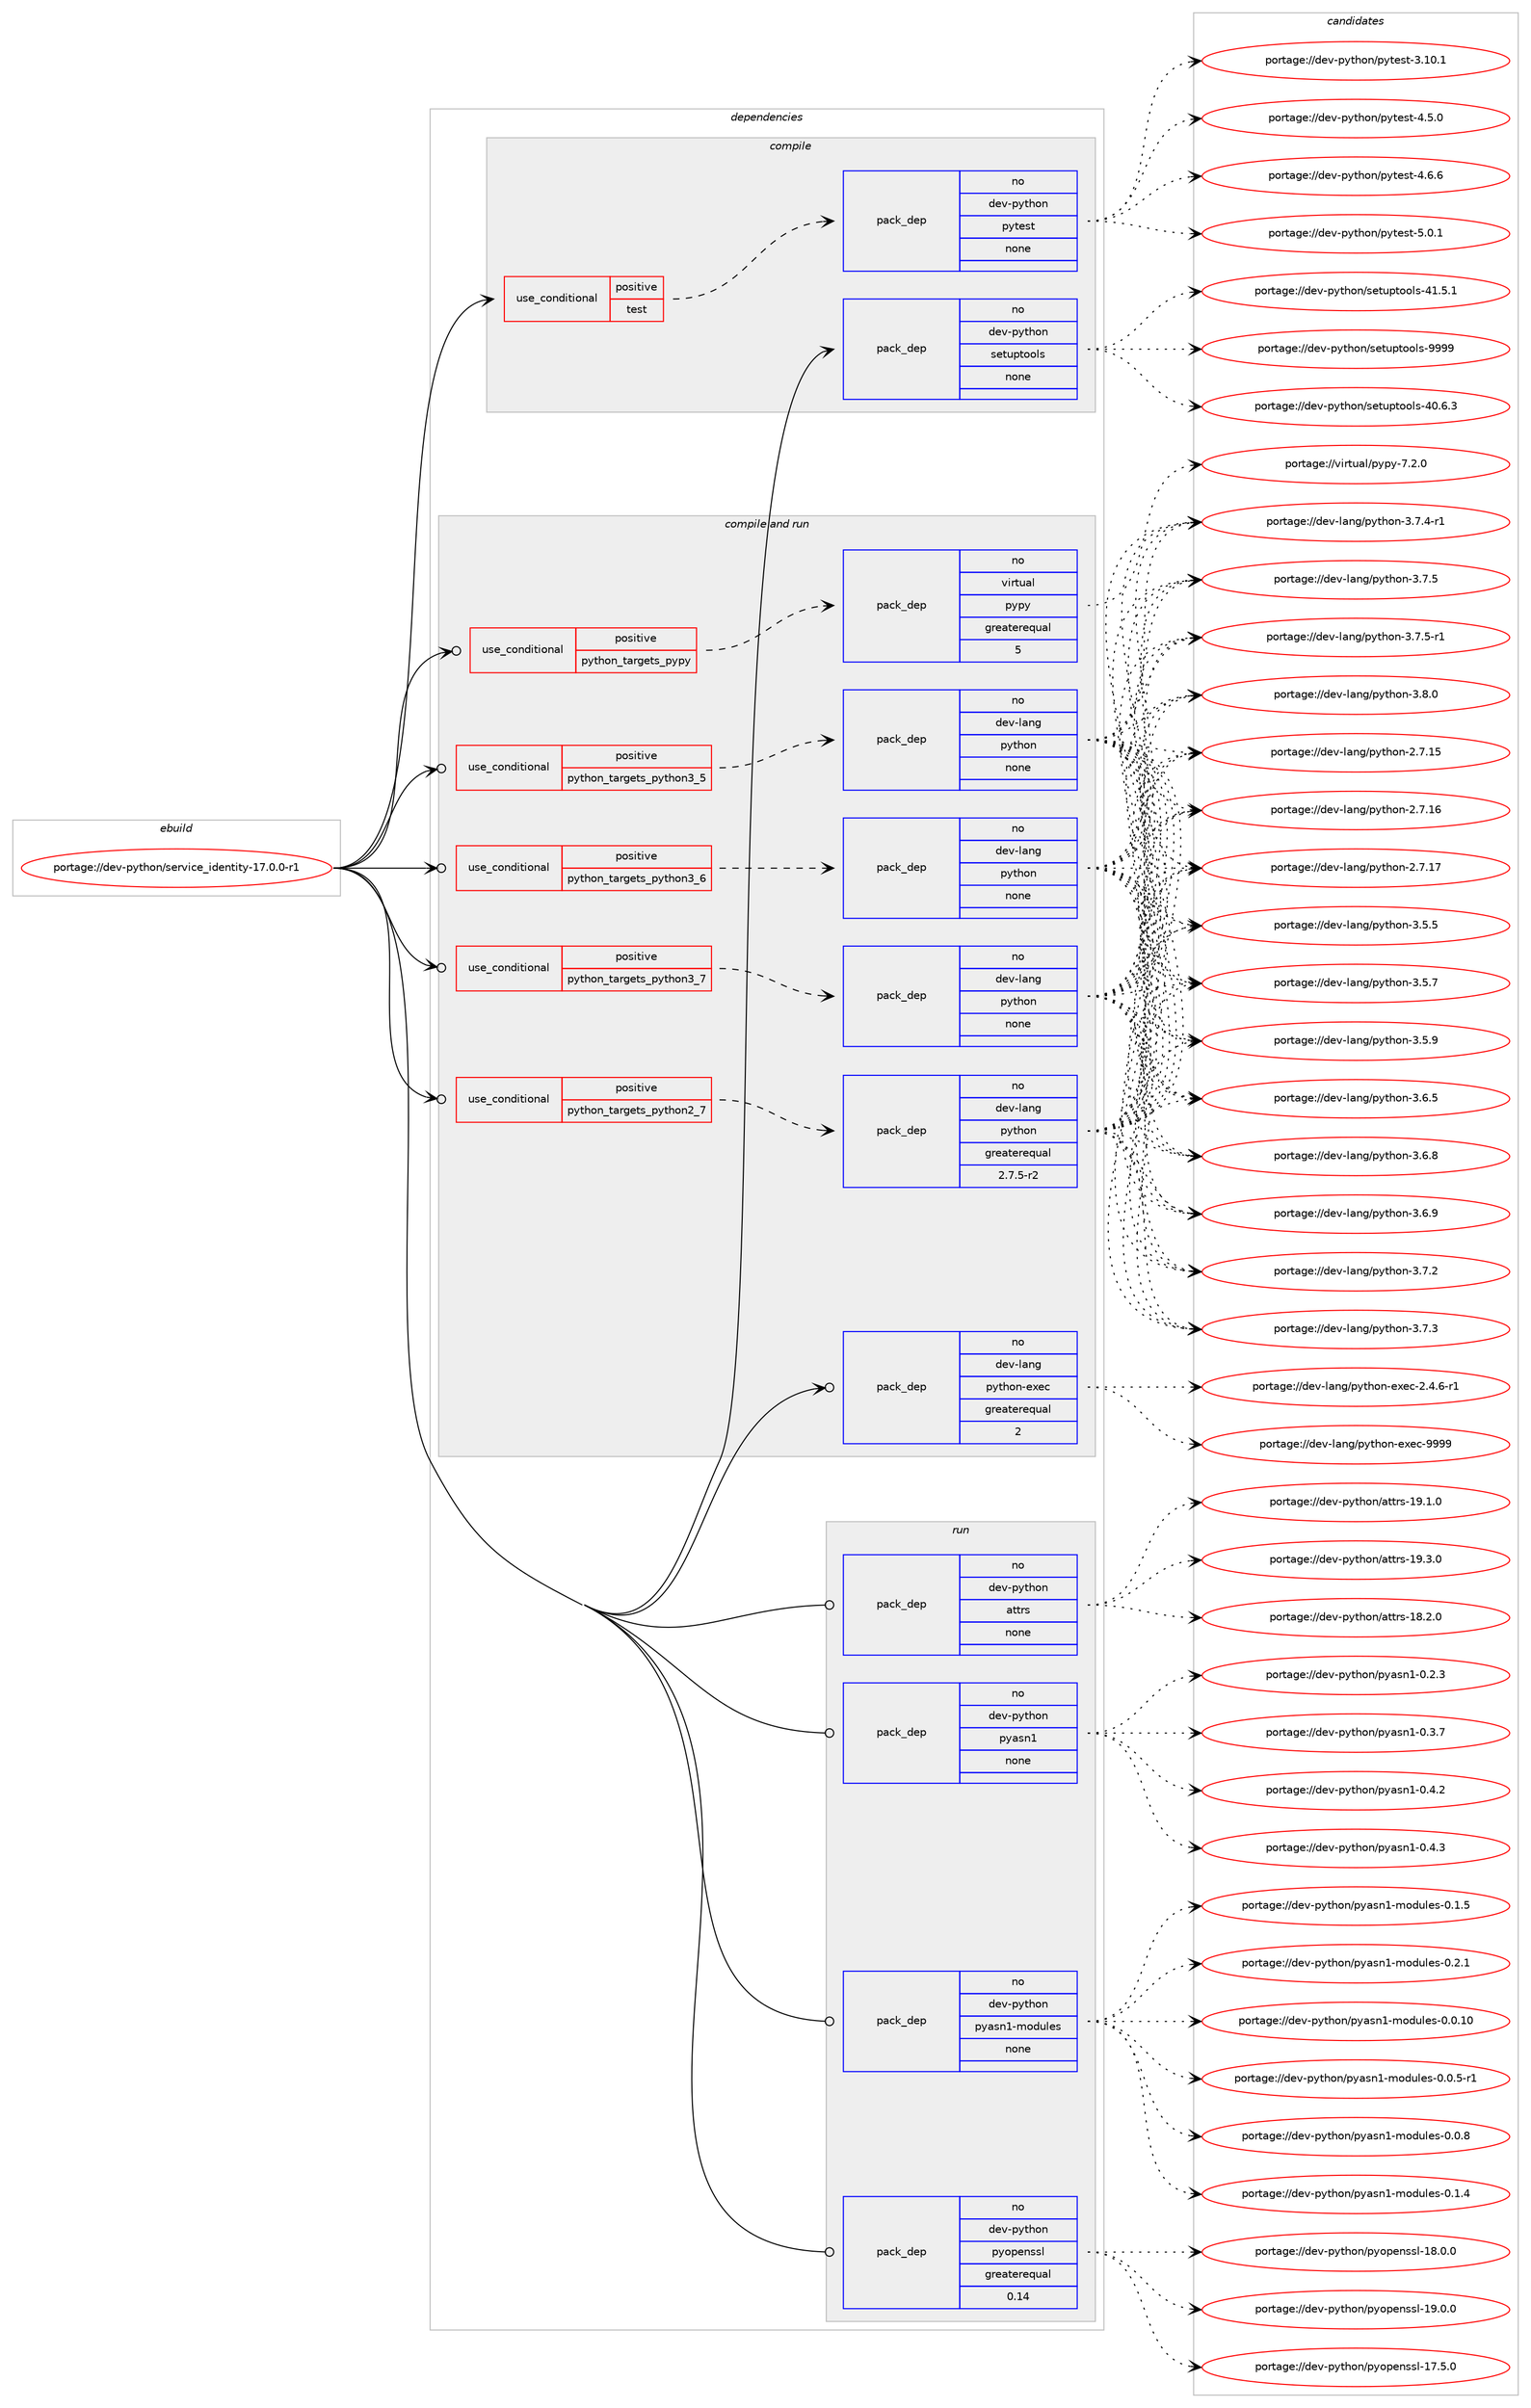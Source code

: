 digraph prolog {

# *************
# Graph options
# *************

newrank=true;
concentrate=true;
compound=true;
graph [rankdir=LR,fontname=Helvetica,fontsize=10,ranksep=1.5];#, ranksep=2.5, nodesep=0.2];
edge  [arrowhead=vee];
node  [fontname=Helvetica,fontsize=10];

# **********
# The ebuild
# **********

subgraph cluster_leftcol {
color=gray;
rank=same;
label=<<i>ebuild</i>>;
id [label="portage://dev-python/service_identity-17.0.0-r1", color=red, width=4, href="../dev-python/service_identity-17.0.0-r1.svg"];
}

# ****************
# The dependencies
# ****************

subgraph cluster_midcol {
color=gray;
label=<<i>dependencies</i>>;
subgraph cluster_compile {
fillcolor="#eeeeee";
style=filled;
label=<<i>compile</i>>;
subgraph cond38520 {
dependency171895 [label=<<TABLE BORDER="0" CELLBORDER="1" CELLSPACING="0" CELLPADDING="4"><TR><TD ROWSPAN="3" CELLPADDING="10">use_conditional</TD></TR><TR><TD>positive</TD></TR><TR><TD>test</TD></TR></TABLE>>, shape=none, color=red];
subgraph pack129972 {
dependency171896 [label=<<TABLE BORDER="0" CELLBORDER="1" CELLSPACING="0" CELLPADDING="4" WIDTH="220"><TR><TD ROWSPAN="6" CELLPADDING="30">pack_dep</TD></TR><TR><TD WIDTH="110">no</TD></TR><TR><TD>dev-python</TD></TR><TR><TD>pytest</TD></TR><TR><TD>none</TD></TR><TR><TD></TD></TR></TABLE>>, shape=none, color=blue];
}
dependency171895:e -> dependency171896:w [weight=20,style="dashed",arrowhead="vee"];
}
id:e -> dependency171895:w [weight=20,style="solid",arrowhead="vee"];
subgraph pack129973 {
dependency171897 [label=<<TABLE BORDER="0" CELLBORDER="1" CELLSPACING="0" CELLPADDING="4" WIDTH="220"><TR><TD ROWSPAN="6" CELLPADDING="30">pack_dep</TD></TR><TR><TD WIDTH="110">no</TD></TR><TR><TD>dev-python</TD></TR><TR><TD>setuptools</TD></TR><TR><TD>none</TD></TR><TR><TD></TD></TR></TABLE>>, shape=none, color=blue];
}
id:e -> dependency171897:w [weight=20,style="solid",arrowhead="vee"];
}
subgraph cluster_compileandrun {
fillcolor="#eeeeee";
style=filled;
label=<<i>compile and run</i>>;
subgraph cond38521 {
dependency171898 [label=<<TABLE BORDER="0" CELLBORDER="1" CELLSPACING="0" CELLPADDING="4"><TR><TD ROWSPAN="3" CELLPADDING="10">use_conditional</TD></TR><TR><TD>positive</TD></TR><TR><TD>python_targets_pypy</TD></TR></TABLE>>, shape=none, color=red];
subgraph pack129974 {
dependency171899 [label=<<TABLE BORDER="0" CELLBORDER="1" CELLSPACING="0" CELLPADDING="4" WIDTH="220"><TR><TD ROWSPAN="6" CELLPADDING="30">pack_dep</TD></TR><TR><TD WIDTH="110">no</TD></TR><TR><TD>virtual</TD></TR><TR><TD>pypy</TD></TR><TR><TD>greaterequal</TD></TR><TR><TD>5</TD></TR></TABLE>>, shape=none, color=blue];
}
dependency171898:e -> dependency171899:w [weight=20,style="dashed",arrowhead="vee"];
}
id:e -> dependency171898:w [weight=20,style="solid",arrowhead="odotvee"];
subgraph cond38522 {
dependency171900 [label=<<TABLE BORDER="0" CELLBORDER="1" CELLSPACING="0" CELLPADDING="4"><TR><TD ROWSPAN="3" CELLPADDING="10">use_conditional</TD></TR><TR><TD>positive</TD></TR><TR><TD>python_targets_python2_7</TD></TR></TABLE>>, shape=none, color=red];
subgraph pack129975 {
dependency171901 [label=<<TABLE BORDER="0" CELLBORDER="1" CELLSPACING="0" CELLPADDING="4" WIDTH="220"><TR><TD ROWSPAN="6" CELLPADDING="30">pack_dep</TD></TR><TR><TD WIDTH="110">no</TD></TR><TR><TD>dev-lang</TD></TR><TR><TD>python</TD></TR><TR><TD>greaterequal</TD></TR><TR><TD>2.7.5-r2</TD></TR></TABLE>>, shape=none, color=blue];
}
dependency171900:e -> dependency171901:w [weight=20,style="dashed",arrowhead="vee"];
}
id:e -> dependency171900:w [weight=20,style="solid",arrowhead="odotvee"];
subgraph cond38523 {
dependency171902 [label=<<TABLE BORDER="0" CELLBORDER="1" CELLSPACING="0" CELLPADDING="4"><TR><TD ROWSPAN="3" CELLPADDING="10">use_conditional</TD></TR><TR><TD>positive</TD></TR><TR><TD>python_targets_python3_5</TD></TR></TABLE>>, shape=none, color=red];
subgraph pack129976 {
dependency171903 [label=<<TABLE BORDER="0" CELLBORDER="1" CELLSPACING="0" CELLPADDING="4" WIDTH="220"><TR><TD ROWSPAN="6" CELLPADDING="30">pack_dep</TD></TR><TR><TD WIDTH="110">no</TD></TR><TR><TD>dev-lang</TD></TR><TR><TD>python</TD></TR><TR><TD>none</TD></TR><TR><TD></TD></TR></TABLE>>, shape=none, color=blue];
}
dependency171902:e -> dependency171903:w [weight=20,style="dashed",arrowhead="vee"];
}
id:e -> dependency171902:w [weight=20,style="solid",arrowhead="odotvee"];
subgraph cond38524 {
dependency171904 [label=<<TABLE BORDER="0" CELLBORDER="1" CELLSPACING="0" CELLPADDING="4"><TR><TD ROWSPAN="3" CELLPADDING="10">use_conditional</TD></TR><TR><TD>positive</TD></TR><TR><TD>python_targets_python3_6</TD></TR></TABLE>>, shape=none, color=red];
subgraph pack129977 {
dependency171905 [label=<<TABLE BORDER="0" CELLBORDER="1" CELLSPACING="0" CELLPADDING="4" WIDTH="220"><TR><TD ROWSPAN="6" CELLPADDING="30">pack_dep</TD></TR><TR><TD WIDTH="110">no</TD></TR><TR><TD>dev-lang</TD></TR><TR><TD>python</TD></TR><TR><TD>none</TD></TR><TR><TD></TD></TR></TABLE>>, shape=none, color=blue];
}
dependency171904:e -> dependency171905:w [weight=20,style="dashed",arrowhead="vee"];
}
id:e -> dependency171904:w [weight=20,style="solid",arrowhead="odotvee"];
subgraph cond38525 {
dependency171906 [label=<<TABLE BORDER="0" CELLBORDER="1" CELLSPACING="0" CELLPADDING="4"><TR><TD ROWSPAN="3" CELLPADDING="10">use_conditional</TD></TR><TR><TD>positive</TD></TR><TR><TD>python_targets_python3_7</TD></TR></TABLE>>, shape=none, color=red];
subgraph pack129978 {
dependency171907 [label=<<TABLE BORDER="0" CELLBORDER="1" CELLSPACING="0" CELLPADDING="4" WIDTH="220"><TR><TD ROWSPAN="6" CELLPADDING="30">pack_dep</TD></TR><TR><TD WIDTH="110">no</TD></TR><TR><TD>dev-lang</TD></TR><TR><TD>python</TD></TR><TR><TD>none</TD></TR><TR><TD></TD></TR></TABLE>>, shape=none, color=blue];
}
dependency171906:e -> dependency171907:w [weight=20,style="dashed",arrowhead="vee"];
}
id:e -> dependency171906:w [weight=20,style="solid",arrowhead="odotvee"];
subgraph pack129979 {
dependency171908 [label=<<TABLE BORDER="0" CELLBORDER="1" CELLSPACING="0" CELLPADDING="4" WIDTH="220"><TR><TD ROWSPAN="6" CELLPADDING="30">pack_dep</TD></TR><TR><TD WIDTH="110">no</TD></TR><TR><TD>dev-lang</TD></TR><TR><TD>python-exec</TD></TR><TR><TD>greaterequal</TD></TR><TR><TD>2</TD></TR></TABLE>>, shape=none, color=blue];
}
id:e -> dependency171908:w [weight=20,style="solid",arrowhead="odotvee"];
}
subgraph cluster_run {
fillcolor="#eeeeee";
style=filled;
label=<<i>run</i>>;
subgraph pack129980 {
dependency171909 [label=<<TABLE BORDER="0" CELLBORDER="1" CELLSPACING="0" CELLPADDING="4" WIDTH="220"><TR><TD ROWSPAN="6" CELLPADDING="30">pack_dep</TD></TR><TR><TD WIDTH="110">no</TD></TR><TR><TD>dev-python</TD></TR><TR><TD>attrs</TD></TR><TR><TD>none</TD></TR><TR><TD></TD></TR></TABLE>>, shape=none, color=blue];
}
id:e -> dependency171909:w [weight=20,style="solid",arrowhead="odot"];
subgraph pack129981 {
dependency171910 [label=<<TABLE BORDER="0" CELLBORDER="1" CELLSPACING="0" CELLPADDING="4" WIDTH="220"><TR><TD ROWSPAN="6" CELLPADDING="30">pack_dep</TD></TR><TR><TD WIDTH="110">no</TD></TR><TR><TD>dev-python</TD></TR><TR><TD>pyasn1</TD></TR><TR><TD>none</TD></TR><TR><TD></TD></TR></TABLE>>, shape=none, color=blue];
}
id:e -> dependency171910:w [weight=20,style="solid",arrowhead="odot"];
subgraph pack129982 {
dependency171911 [label=<<TABLE BORDER="0" CELLBORDER="1" CELLSPACING="0" CELLPADDING="4" WIDTH="220"><TR><TD ROWSPAN="6" CELLPADDING="30">pack_dep</TD></TR><TR><TD WIDTH="110">no</TD></TR><TR><TD>dev-python</TD></TR><TR><TD>pyasn1-modules</TD></TR><TR><TD>none</TD></TR><TR><TD></TD></TR></TABLE>>, shape=none, color=blue];
}
id:e -> dependency171911:w [weight=20,style="solid",arrowhead="odot"];
subgraph pack129983 {
dependency171912 [label=<<TABLE BORDER="0" CELLBORDER="1" CELLSPACING="0" CELLPADDING="4" WIDTH="220"><TR><TD ROWSPAN="6" CELLPADDING="30">pack_dep</TD></TR><TR><TD WIDTH="110">no</TD></TR><TR><TD>dev-python</TD></TR><TR><TD>pyopenssl</TD></TR><TR><TD>greaterequal</TD></TR><TR><TD>0.14</TD></TR></TABLE>>, shape=none, color=blue];
}
id:e -> dependency171912:w [weight=20,style="solid",arrowhead="odot"];
}
}

# **************
# The candidates
# **************

subgraph cluster_choices {
rank=same;
color=gray;
label=<<i>candidates</i>>;

subgraph choice129972 {
color=black;
nodesep=1;
choiceportage100101118451121211161041111104711212111610111511645514649484649 [label="portage://dev-python/pytest-3.10.1", color=red, width=4,href="../dev-python/pytest-3.10.1.svg"];
choiceportage1001011184511212111610411111047112121116101115116455246534648 [label="portage://dev-python/pytest-4.5.0", color=red, width=4,href="../dev-python/pytest-4.5.0.svg"];
choiceportage1001011184511212111610411111047112121116101115116455246544654 [label="portage://dev-python/pytest-4.6.6", color=red, width=4,href="../dev-python/pytest-4.6.6.svg"];
choiceportage1001011184511212111610411111047112121116101115116455346484649 [label="portage://dev-python/pytest-5.0.1", color=red, width=4,href="../dev-python/pytest-5.0.1.svg"];
dependency171896:e -> choiceportage100101118451121211161041111104711212111610111511645514649484649:w [style=dotted,weight="100"];
dependency171896:e -> choiceportage1001011184511212111610411111047112121116101115116455246534648:w [style=dotted,weight="100"];
dependency171896:e -> choiceportage1001011184511212111610411111047112121116101115116455246544654:w [style=dotted,weight="100"];
dependency171896:e -> choiceportage1001011184511212111610411111047112121116101115116455346484649:w [style=dotted,weight="100"];
}
subgraph choice129973 {
color=black;
nodesep=1;
choiceportage100101118451121211161041111104711510111611711211611111110811545524846544651 [label="portage://dev-python/setuptools-40.6.3", color=red, width=4,href="../dev-python/setuptools-40.6.3.svg"];
choiceportage100101118451121211161041111104711510111611711211611111110811545524946534649 [label="portage://dev-python/setuptools-41.5.1", color=red, width=4,href="../dev-python/setuptools-41.5.1.svg"];
choiceportage10010111845112121116104111110471151011161171121161111111081154557575757 [label="portage://dev-python/setuptools-9999", color=red, width=4,href="../dev-python/setuptools-9999.svg"];
dependency171897:e -> choiceportage100101118451121211161041111104711510111611711211611111110811545524846544651:w [style=dotted,weight="100"];
dependency171897:e -> choiceportage100101118451121211161041111104711510111611711211611111110811545524946534649:w [style=dotted,weight="100"];
dependency171897:e -> choiceportage10010111845112121116104111110471151011161171121161111111081154557575757:w [style=dotted,weight="100"];
}
subgraph choice129974 {
color=black;
nodesep=1;
choiceportage1181051141161179710847112121112121455546504648 [label="portage://virtual/pypy-7.2.0", color=red, width=4,href="../virtual/pypy-7.2.0.svg"];
dependency171899:e -> choiceportage1181051141161179710847112121112121455546504648:w [style=dotted,weight="100"];
}
subgraph choice129975 {
color=black;
nodesep=1;
choiceportage10010111845108971101034711212111610411111045504655464953 [label="portage://dev-lang/python-2.7.15", color=red, width=4,href="../dev-lang/python-2.7.15.svg"];
choiceportage10010111845108971101034711212111610411111045504655464954 [label="portage://dev-lang/python-2.7.16", color=red, width=4,href="../dev-lang/python-2.7.16.svg"];
choiceportage10010111845108971101034711212111610411111045504655464955 [label="portage://dev-lang/python-2.7.17", color=red, width=4,href="../dev-lang/python-2.7.17.svg"];
choiceportage100101118451089711010347112121116104111110455146534653 [label="portage://dev-lang/python-3.5.5", color=red, width=4,href="../dev-lang/python-3.5.5.svg"];
choiceportage100101118451089711010347112121116104111110455146534655 [label="portage://dev-lang/python-3.5.7", color=red, width=4,href="../dev-lang/python-3.5.7.svg"];
choiceportage100101118451089711010347112121116104111110455146534657 [label="portage://dev-lang/python-3.5.9", color=red, width=4,href="../dev-lang/python-3.5.9.svg"];
choiceportage100101118451089711010347112121116104111110455146544653 [label="portage://dev-lang/python-3.6.5", color=red, width=4,href="../dev-lang/python-3.6.5.svg"];
choiceportage100101118451089711010347112121116104111110455146544656 [label="portage://dev-lang/python-3.6.8", color=red, width=4,href="../dev-lang/python-3.6.8.svg"];
choiceportage100101118451089711010347112121116104111110455146544657 [label="portage://dev-lang/python-3.6.9", color=red, width=4,href="../dev-lang/python-3.6.9.svg"];
choiceportage100101118451089711010347112121116104111110455146554650 [label="portage://dev-lang/python-3.7.2", color=red, width=4,href="../dev-lang/python-3.7.2.svg"];
choiceportage100101118451089711010347112121116104111110455146554651 [label="portage://dev-lang/python-3.7.3", color=red, width=4,href="../dev-lang/python-3.7.3.svg"];
choiceportage1001011184510897110103471121211161041111104551465546524511449 [label="portage://dev-lang/python-3.7.4-r1", color=red, width=4,href="../dev-lang/python-3.7.4-r1.svg"];
choiceportage100101118451089711010347112121116104111110455146554653 [label="portage://dev-lang/python-3.7.5", color=red, width=4,href="../dev-lang/python-3.7.5.svg"];
choiceportage1001011184510897110103471121211161041111104551465546534511449 [label="portage://dev-lang/python-3.7.5-r1", color=red, width=4,href="../dev-lang/python-3.7.5-r1.svg"];
choiceportage100101118451089711010347112121116104111110455146564648 [label="portage://dev-lang/python-3.8.0", color=red, width=4,href="../dev-lang/python-3.8.0.svg"];
dependency171901:e -> choiceportage10010111845108971101034711212111610411111045504655464953:w [style=dotted,weight="100"];
dependency171901:e -> choiceportage10010111845108971101034711212111610411111045504655464954:w [style=dotted,weight="100"];
dependency171901:e -> choiceportage10010111845108971101034711212111610411111045504655464955:w [style=dotted,weight="100"];
dependency171901:e -> choiceportage100101118451089711010347112121116104111110455146534653:w [style=dotted,weight="100"];
dependency171901:e -> choiceportage100101118451089711010347112121116104111110455146534655:w [style=dotted,weight="100"];
dependency171901:e -> choiceportage100101118451089711010347112121116104111110455146534657:w [style=dotted,weight="100"];
dependency171901:e -> choiceportage100101118451089711010347112121116104111110455146544653:w [style=dotted,weight="100"];
dependency171901:e -> choiceportage100101118451089711010347112121116104111110455146544656:w [style=dotted,weight="100"];
dependency171901:e -> choiceportage100101118451089711010347112121116104111110455146544657:w [style=dotted,weight="100"];
dependency171901:e -> choiceportage100101118451089711010347112121116104111110455146554650:w [style=dotted,weight="100"];
dependency171901:e -> choiceportage100101118451089711010347112121116104111110455146554651:w [style=dotted,weight="100"];
dependency171901:e -> choiceportage1001011184510897110103471121211161041111104551465546524511449:w [style=dotted,weight="100"];
dependency171901:e -> choiceportage100101118451089711010347112121116104111110455146554653:w [style=dotted,weight="100"];
dependency171901:e -> choiceportage1001011184510897110103471121211161041111104551465546534511449:w [style=dotted,weight="100"];
dependency171901:e -> choiceportage100101118451089711010347112121116104111110455146564648:w [style=dotted,weight="100"];
}
subgraph choice129976 {
color=black;
nodesep=1;
choiceportage10010111845108971101034711212111610411111045504655464953 [label="portage://dev-lang/python-2.7.15", color=red, width=4,href="../dev-lang/python-2.7.15.svg"];
choiceportage10010111845108971101034711212111610411111045504655464954 [label="portage://dev-lang/python-2.7.16", color=red, width=4,href="../dev-lang/python-2.7.16.svg"];
choiceportage10010111845108971101034711212111610411111045504655464955 [label="portage://dev-lang/python-2.7.17", color=red, width=4,href="../dev-lang/python-2.7.17.svg"];
choiceportage100101118451089711010347112121116104111110455146534653 [label="portage://dev-lang/python-3.5.5", color=red, width=4,href="../dev-lang/python-3.5.5.svg"];
choiceportage100101118451089711010347112121116104111110455146534655 [label="portage://dev-lang/python-3.5.7", color=red, width=4,href="../dev-lang/python-3.5.7.svg"];
choiceportage100101118451089711010347112121116104111110455146534657 [label="portage://dev-lang/python-3.5.9", color=red, width=4,href="../dev-lang/python-3.5.9.svg"];
choiceportage100101118451089711010347112121116104111110455146544653 [label="portage://dev-lang/python-3.6.5", color=red, width=4,href="../dev-lang/python-3.6.5.svg"];
choiceportage100101118451089711010347112121116104111110455146544656 [label="portage://dev-lang/python-3.6.8", color=red, width=4,href="../dev-lang/python-3.6.8.svg"];
choiceportage100101118451089711010347112121116104111110455146544657 [label="portage://dev-lang/python-3.6.9", color=red, width=4,href="../dev-lang/python-3.6.9.svg"];
choiceportage100101118451089711010347112121116104111110455146554650 [label="portage://dev-lang/python-3.7.2", color=red, width=4,href="../dev-lang/python-3.7.2.svg"];
choiceportage100101118451089711010347112121116104111110455146554651 [label="portage://dev-lang/python-3.7.3", color=red, width=4,href="../dev-lang/python-3.7.3.svg"];
choiceportage1001011184510897110103471121211161041111104551465546524511449 [label="portage://dev-lang/python-3.7.4-r1", color=red, width=4,href="../dev-lang/python-3.7.4-r1.svg"];
choiceportage100101118451089711010347112121116104111110455146554653 [label="portage://dev-lang/python-3.7.5", color=red, width=4,href="../dev-lang/python-3.7.5.svg"];
choiceportage1001011184510897110103471121211161041111104551465546534511449 [label="portage://dev-lang/python-3.7.5-r1", color=red, width=4,href="../dev-lang/python-3.7.5-r1.svg"];
choiceportage100101118451089711010347112121116104111110455146564648 [label="portage://dev-lang/python-3.8.0", color=red, width=4,href="../dev-lang/python-3.8.0.svg"];
dependency171903:e -> choiceportage10010111845108971101034711212111610411111045504655464953:w [style=dotted,weight="100"];
dependency171903:e -> choiceportage10010111845108971101034711212111610411111045504655464954:w [style=dotted,weight="100"];
dependency171903:e -> choiceportage10010111845108971101034711212111610411111045504655464955:w [style=dotted,weight="100"];
dependency171903:e -> choiceportage100101118451089711010347112121116104111110455146534653:w [style=dotted,weight="100"];
dependency171903:e -> choiceportage100101118451089711010347112121116104111110455146534655:w [style=dotted,weight="100"];
dependency171903:e -> choiceportage100101118451089711010347112121116104111110455146534657:w [style=dotted,weight="100"];
dependency171903:e -> choiceportage100101118451089711010347112121116104111110455146544653:w [style=dotted,weight="100"];
dependency171903:e -> choiceportage100101118451089711010347112121116104111110455146544656:w [style=dotted,weight="100"];
dependency171903:e -> choiceportage100101118451089711010347112121116104111110455146544657:w [style=dotted,weight="100"];
dependency171903:e -> choiceportage100101118451089711010347112121116104111110455146554650:w [style=dotted,weight="100"];
dependency171903:e -> choiceportage100101118451089711010347112121116104111110455146554651:w [style=dotted,weight="100"];
dependency171903:e -> choiceportage1001011184510897110103471121211161041111104551465546524511449:w [style=dotted,weight="100"];
dependency171903:e -> choiceportage100101118451089711010347112121116104111110455146554653:w [style=dotted,weight="100"];
dependency171903:e -> choiceportage1001011184510897110103471121211161041111104551465546534511449:w [style=dotted,weight="100"];
dependency171903:e -> choiceportage100101118451089711010347112121116104111110455146564648:w [style=dotted,weight="100"];
}
subgraph choice129977 {
color=black;
nodesep=1;
choiceportage10010111845108971101034711212111610411111045504655464953 [label="portage://dev-lang/python-2.7.15", color=red, width=4,href="../dev-lang/python-2.7.15.svg"];
choiceportage10010111845108971101034711212111610411111045504655464954 [label="portage://dev-lang/python-2.7.16", color=red, width=4,href="../dev-lang/python-2.7.16.svg"];
choiceportage10010111845108971101034711212111610411111045504655464955 [label="portage://dev-lang/python-2.7.17", color=red, width=4,href="../dev-lang/python-2.7.17.svg"];
choiceportage100101118451089711010347112121116104111110455146534653 [label="portage://dev-lang/python-3.5.5", color=red, width=4,href="../dev-lang/python-3.5.5.svg"];
choiceportage100101118451089711010347112121116104111110455146534655 [label="portage://dev-lang/python-3.5.7", color=red, width=4,href="../dev-lang/python-3.5.7.svg"];
choiceportage100101118451089711010347112121116104111110455146534657 [label="portage://dev-lang/python-3.5.9", color=red, width=4,href="../dev-lang/python-3.5.9.svg"];
choiceportage100101118451089711010347112121116104111110455146544653 [label="portage://dev-lang/python-3.6.5", color=red, width=4,href="../dev-lang/python-3.6.5.svg"];
choiceportage100101118451089711010347112121116104111110455146544656 [label="portage://dev-lang/python-3.6.8", color=red, width=4,href="../dev-lang/python-3.6.8.svg"];
choiceportage100101118451089711010347112121116104111110455146544657 [label="portage://dev-lang/python-3.6.9", color=red, width=4,href="../dev-lang/python-3.6.9.svg"];
choiceportage100101118451089711010347112121116104111110455146554650 [label="portage://dev-lang/python-3.7.2", color=red, width=4,href="../dev-lang/python-3.7.2.svg"];
choiceportage100101118451089711010347112121116104111110455146554651 [label="portage://dev-lang/python-3.7.3", color=red, width=4,href="../dev-lang/python-3.7.3.svg"];
choiceportage1001011184510897110103471121211161041111104551465546524511449 [label="portage://dev-lang/python-3.7.4-r1", color=red, width=4,href="../dev-lang/python-3.7.4-r1.svg"];
choiceportage100101118451089711010347112121116104111110455146554653 [label="portage://dev-lang/python-3.7.5", color=red, width=4,href="../dev-lang/python-3.7.5.svg"];
choiceportage1001011184510897110103471121211161041111104551465546534511449 [label="portage://dev-lang/python-3.7.5-r1", color=red, width=4,href="../dev-lang/python-3.7.5-r1.svg"];
choiceportage100101118451089711010347112121116104111110455146564648 [label="portage://dev-lang/python-3.8.0", color=red, width=4,href="../dev-lang/python-3.8.0.svg"];
dependency171905:e -> choiceportage10010111845108971101034711212111610411111045504655464953:w [style=dotted,weight="100"];
dependency171905:e -> choiceportage10010111845108971101034711212111610411111045504655464954:w [style=dotted,weight="100"];
dependency171905:e -> choiceportage10010111845108971101034711212111610411111045504655464955:w [style=dotted,weight="100"];
dependency171905:e -> choiceportage100101118451089711010347112121116104111110455146534653:w [style=dotted,weight="100"];
dependency171905:e -> choiceportage100101118451089711010347112121116104111110455146534655:w [style=dotted,weight="100"];
dependency171905:e -> choiceportage100101118451089711010347112121116104111110455146534657:w [style=dotted,weight="100"];
dependency171905:e -> choiceportage100101118451089711010347112121116104111110455146544653:w [style=dotted,weight="100"];
dependency171905:e -> choiceportage100101118451089711010347112121116104111110455146544656:w [style=dotted,weight="100"];
dependency171905:e -> choiceportage100101118451089711010347112121116104111110455146544657:w [style=dotted,weight="100"];
dependency171905:e -> choiceportage100101118451089711010347112121116104111110455146554650:w [style=dotted,weight="100"];
dependency171905:e -> choiceportage100101118451089711010347112121116104111110455146554651:w [style=dotted,weight="100"];
dependency171905:e -> choiceportage1001011184510897110103471121211161041111104551465546524511449:w [style=dotted,weight="100"];
dependency171905:e -> choiceportage100101118451089711010347112121116104111110455146554653:w [style=dotted,weight="100"];
dependency171905:e -> choiceportage1001011184510897110103471121211161041111104551465546534511449:w [style=dotted,weight="100"];
dependency171905:e -> choiceportage100101118451089711010347112121116104111110455146564648:w [style=dotted,weight="100"];
}
subgraph choice129978 {
color=black;
nodesep=1;
choiceportage10010111845108971101034711212111610411111045504655464953 [label="portage://dev-lang/python-2.7.15", color=red, width=4,href="../dev-lang/python-2.7.15.svg"];
choiceportage10010111845108971101034711212111610411111045504655464954 [label="portage://dev-lang/python-2.7.16", color=red, width=4,href="../dev-lang/python-2.7.16.svg"];
choiceportage10010111845108971101034711212111610411111045504655464955 [label="portage://dev-lang/python-2.7.17", color=red, width=4,href="../dev-lang/python-2.7.17.svg"];
choiceportage100101118451089711010347112121116104111110455146534653 [label="portage://dev-lang/python-3.5.5", color=red, width=4,href="../dev-lang/python-3.5.5.svg"];
choiceportage100101118451089711010347112121116104111110455146534655 [label="portage://dev-lang/python-3.5.7", color=red, width=4,href="../dev-lang/python-3.5.7.svg"];
choiceportage100101118451089711010347112121116104111110455146534657 [label="portage://dev-lang/python-3.5.9", color=red, width=4,href="../dev-lang/python-3.5.9.svg"];
choiceportage100101118451089711010347112121116104111110455146544653 [label="portage://dev-lang/python-3.6.5", color=red, width=4,href="../dev-lang/python-3.6.5.svg"];
choiceportage100101118451089711010347112121116104111110455146544656 [label="portage://dev-lang/python-3.6.8", color=red, width=4,href="../dev-lang/python-3.6.8.svg"];
choiceportage100101118451089711010347112121116104111110455146544657 [label="portage://dev-lang/python-3.6.9", color=red, width=4,href="../dev-lang/python-3.6.9.svg"];
choiceportage100101118451089711010347112121116104111110455146554650 [label="portage://dev-lang/python-3.7.2", color=red, width=4,href="../dev-lang/python-3.7.2.svg"];
choiceportage100101118451089711010347112121116104111110455146554651 [label="portage://dev-lang/python-3.7.3", color=red, width=4,href="../dev-lang/python-3.7.3.svg"];
choiceportage1001011184510897110103471121211161041111104551465546524511449 [label="portage://dev-lang/python-3.7.4-r1", color=red, width=4,href="../dev-lang/python-3.7.4-r1.svg"];
choiceportage100101118451089711010347112121116104111110455146554653 [label="portage://dev-lang/python-3.7.5", color=red, width=4,href="../dev-lang/python-3.7.5.svg"];
choiceportage1001011184510897110103471121211161041111104551465546534511449 [label="portage://dev-lang/python-3.7.5-r1", color=red, width=4,href="../dev-lang/python-3.7.5-r1.svg"];
choiceportage100101118451089711010347112121116104111110455146564648 [label="portage://dev-lang/python-3.8.0", color=red, width=4,href="../dev-lang/python-3.8.0.svg"];
dependency171907:e -> choiceportage10010111845108971101034711212111610411111045504655464953:w [style=dotted,weight="100"];
dependency171907:e -> choiceportage10010111845108971101034711212111610411111045504655464954:w [style=dotted,weight="100"];
dependency171907:e -> choiceportage10010111845108971101034711212111610411111045504655464955:w [style=dotted,weight="100"];
dependency171907:e -> choiceportage100101118451089711010347112121116104111110455146534653:w [style=dotted,weight="100"];
dependency171907:e -> choiceportage100101118451089711010347112121116104111110455146534655:w [style=dotted,weight="100"];
dependency171907:e -> choiceportage100101118451089711010347112121116104111110455146534657:w [style=dotted,weight="100"];
dependency171907:e -> choiceportage100101118451089711010347112121116104111110455146544653:w [style=dotted,weight="100"];
dependency171907:e -> choiceportage100101118451089711010347112121116104111110455146544656:w [style=dotted,weight="100"];
dependency171907:e -> choiceportage100101118451089711010347112121116104111110455146544657:w [style=dotted,weight="100"];
dependency171907:e -> choiceportage100101118451089711010347112121116104111110455146554650:w [style=dotted,weight="100"];
dependency171907:e -> choiceportage100101118451089711010347112121116104111110455146554651:w [style=dotted,weight="100"];
dependency171907:e -> choiceportage1001011184510897110103471121211161041111104551465546524511449:w [style=dotted,weight="100"];
dependency171907:e -> choiceportage100101118451089711010347112121116104111110455146554653:w [style=dotted,weight="100"];
dependency171907:e -> choiceportage1001011184510897110103471121211161041111104551465546534511449:w [style=dotted,weight="100"];
dependency171907:e -> choiceportage100101118451089711010347112121116104111110455146564648:w [style=dotted,weight="100"];
}
subgraph choice129979 {
color=black;
nodesep=1;
choiceportage10010111845108971101034711212111610411111045101120101994550465246544511449 [label="portage://dev-lang/python-exec-2.4.6-r1", color=red, width=4,href="../dev-lang/python-exec-2.4.6-r1.svg"];
choiceportage10010111845108971101034711212111610411111045101120101994557575757 [label="portage://dev-lang/python-exec-9999", color=red, width=4,href="../dev-lang/python-exec-9999.svg"];
dependency171908:e -> choiceportage10010111845108971101034711212111610411111045101120101994550465246544511449:w [style=dotted,weight="100"];
dependency171908:e -> choiceportage10010111845108971101034711212111610411111045101120101994557575757:w [style=dotted,weight="100"];
}
subgraph choice129980 {
color=black;
nodesep=1;
choiceportage10010111845112121116104111110479711611611411545495646504648 [label="portage://dev-python/attrs-18.2.0", color=red, width=4,href="../dev-python/attrs-18.2.0.svg"];
choiceportage10010111845112121116104111110479711611611411545495746494648 [label="portage://dev-python/attrs-19.1.0", color=red, width=4,href="../dev-python/attrs-19.1.0.svg"];
choiceportage10010111845112121116104111110479711611611411545495746514648 [label="portage://dev-python/attrs-19.3.0", color=red, width=4,href="../dev-python/attrs-19.3.0.svg"];
dependency171909:e -> choiceportage10010111845112121116104111110479711611611411545495646504648:w [style=dotted,weight="100"];
dependency171909:e -> choiceportage10010111845112121116104111110479711611611411545495746494648:w [style=dotted,weight="100"];
dependency171909:e -> choiceportage10010111845112121116104111110479711611611411545495746514648:w [style=dotted,weight="100"];
}
subgraph choice129981 {
color=black;
nodesep=1;
choiceportage10010111845112121116104111110471121219711511049454846504651 [label="portage://dev-python/pyasn1-0.2.3", color=red, width=4,href="../dev-python/pyasn1-0.2.3.svg"];
choiceportage10010111845112121116104111110471121219711511049454846514655 [label="portage://dev-python/pyasn1-0.3.7", color=red, width=4,href="../dev-python/pyasn1-0.3.7.svg"];
choiceportage10010111845112121116104111110471121219711511049454846524650 [label="portage://dev-python/pyasn1-0.4.2", color=red, width=4,href="../dev-python/pyasn1-0.4.2.svg"];
choiceportage10010111845112121116104111110471121219711511049454846524651 [label="portage://dev-python/pyasn1-0.4.3", color=red, width=4,href="../dev-python/pyasn1-0.4.3.svg"];
dependency171910:e -> choiceportage10010111845112121116104111110471121219711511049454846504651:w [style=dotted,weight="100"];
dependency171910:e -> choiceportage10010111845112121116104111110471121219711511049454846514655:w [style=dotted,weight="100"];
dependency171910:e -> choiceportage10010111845112121116104111110471121219711511049454846524650:w [style=dotted,weight="100"];
dependency171910:e -> choiceportage10010111845112121116104111110471121219711511049454846524651:w [style=dotted,weight="100"];
}
subgraph choice129982 {
color=black;
nodesep=1;
choiceportage100101118451121211161041111104711212197115110494510911110011710810111545484648464948 [label="portage://dev-python/pyasn1-modules-0.0.10", color=red, width=4,href="../dev-python/pyasn1-modules-0.0.10.svg"];
choiceportage10010111845112121116104111110471121219711511049451091111001171081011154548464846534511449 [label="portage://dev-python/pyasn1-modules-0.0.5-r1", color=red, width=4,href="../dev-python/pyasn1-modules-0.0.5-r1.svg"];
choiceportage1001011184511212111610411111047112121971151104945109111100117108101115454846484656 [label="portage://dev-python/pyasn1-modules-0.0.8", color=red, width=4,href="../dev-python/pyasn1-modules-0.0.8.svg"];
choiceportage1001011184511212111610411111047112121971151104945109111100117108101115454846494652 [label="portage://dev-python/pyasn1-modules-0.1.4", color=red, width=4,href="../dev-python/pyasn1-modules-0.1.4.svg"];
choiceportage1001011184511212111610411111047112121971151104945109111100117108101115454846494653 [label="portage://dev-python/pyasn1-modules-0.1.5", color=red, width=4,href="../dev-python/pyasn1-modules-0.1.5.svg"];
choiceportage1001011184511212111610411111047112121971151104945109111100117108101115454846504649 [label="portage://dev-python/pyasn1-modules-0.2.1", color=red, width=4,href="../dev-python/pyasn1-modules-0.2.1.svg"];
dependency171911:e -> choiceportage100101118451121211161041111104711212197115110494510911110011710810111545484648464948:w [style=dotted,weight="100"];
dependency171911:e -> choiceportage10010111845112121116104111110471121219711511049451091111001171081011154548464846534511449:w [style=dotted,weight="100"];
dependency171911:e -> choiceportage1001011184511212111610411111047112121971151104945109111100117108101115454846484656:w [style=dotted,weight="100"];
dependency171911:e -> choiceportage1001011184511212111610411111047112121971151104945109111100117108101115454846494652:w [style=dotted,weight="100"];
dependency171911:e -> choiceportage1001011184511212111610411111047112121971151104945109111100117108101115454846494653:w [style=dotted,weight="100"];
dependency171911:e -> choiceportage1001011184511212111610411111047112121971151104945109111100117108101115454846504649:w [style=dotted,weight="100"];
}
subgraph choice129983 {
color=black;
nodesep=1;
choiceportage100101118451121211161041111104711212111111210111011511510845495546534648 [label="portage://dev-python/pyopenssl-17.5.0", color=red, width=4,href="../dev-python/pyopenssl-17.5.0.svg"];
choiceportage100101118451121211161041111104711212111111210111011511510845495646484648 [label="portage://dev-python/pyopenssl-18.0.0", color=red, width=4,href="../dev-python/pyopenssl-18.0.0.svg"];
choiceportage100101118451121211161041111104711212111111210111011511510845495746484648 [label="portage://dev-python/pyopenssl-19.0.0", color=red, width=4,href="../dev-python/pyopenssl-19.0.0.svg"];
dependency171912:e -> choiceportage100101118451121211161041111104711212111111210111011511510845495546534648:w [style=dotted,weight="100"];
dependency171912:e -> choiceportage100101118451121211161041111104711212111111210111011511510845495646484648:w [style=dotted,weight="100"];
dependency171912:e -> choiceportage100101118451121211161041111104711212111111210111011511510845495746484648:w [style=dotted,weight="100"];
}
}

}
